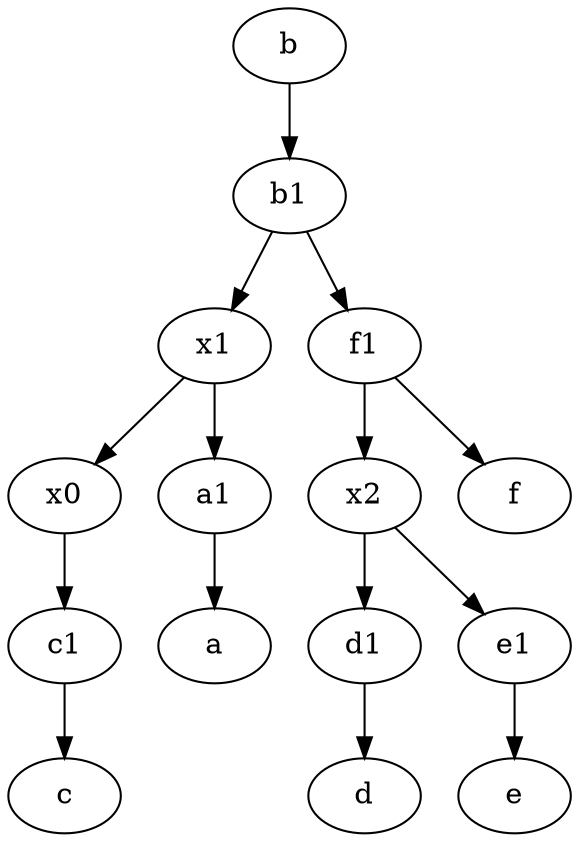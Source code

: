 digraph  {
	b [pos="50,20!"];
	c1 [pos="30,15!"];
	d1 [pos="25,30!"];
	x0;
	b1 [pos="45,20!"];
	x1;
	a1 [pos="40,15!"];
	f1;
	x2;
	e1 [pos="25,45!"];
	x2 -> e1;
	a1 -> a;
	c1 -> c;
	e1 -> e;
	f1 -> f;
	b1 -> x1;
	x0 -> c1;
	b1 -> f1;
	b -> b1;
	x1 -> x0;
	x1 -> a1;
	d1 -> d;
	x2 -> d1;
	f1 -> x2;

	}